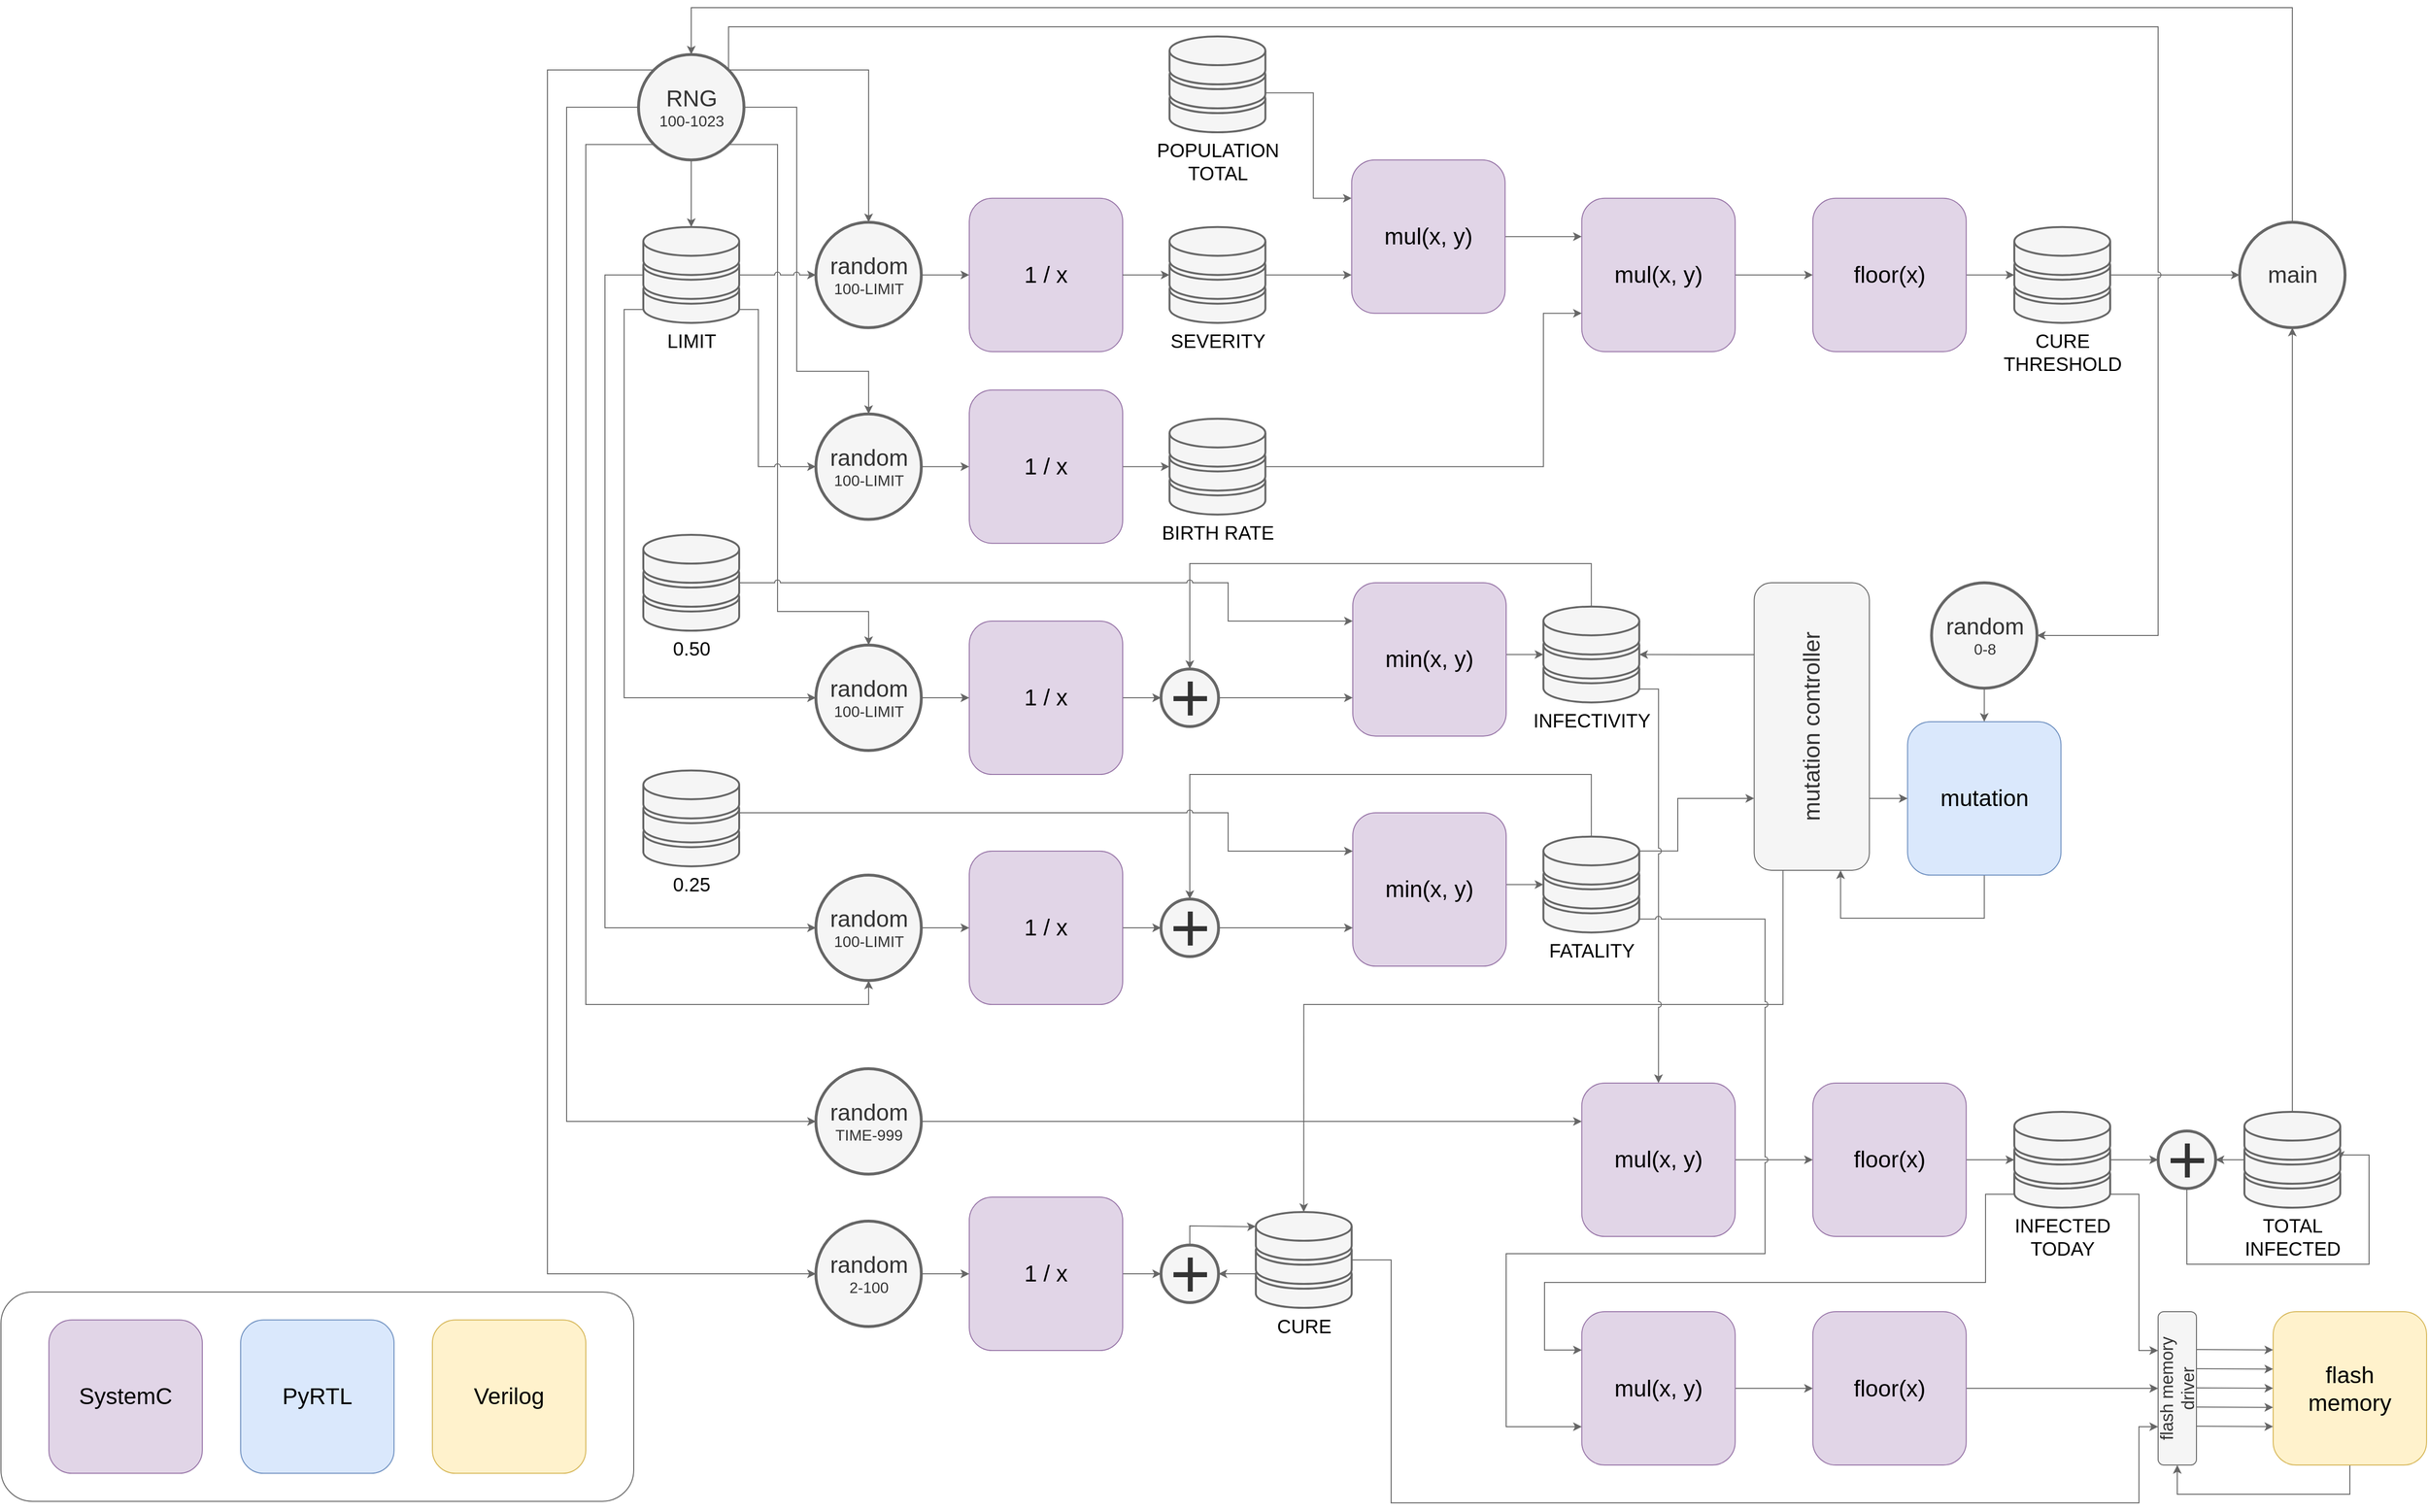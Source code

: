 <mxfile version="12.9.9" type="device"><diagram name="Page-1" id="e56a1550-8fbb-45ad-956c-1786394a9013"><mxGraphModel dx="4655" dy="2063" grid="1" gridSize="10" guides="1" tooltips="1" connect="1" arrows="1" fold="1" page="1" pageScale="1" pageWidth="1100" pageHeight="850" background="#ffffff" math="0" shadow="0"><root><mxCell id="0"/><mxCell id="1" parent="0"/><mxCell id="3B4osz8SdGGkY7nTmHvU-7" value="" style="rounded=1;whiteSpace=wrap;html=1;fillColor=none;strokeColor=#666666;fontColor=#333333;" parent="1" vertex="1"><mxGeometry x="-530" y="1380" width="660" height="218.36" as="geometry"/></mxCell><mxCell id="XnqQiqlEkoQonZ91fanc-149" style="edgeStyle=orthogonalEdgeStyle;rounded=0;jumpStyle=arc;orthogonalLoop=1;jettySize=auto;html=1;exitX=1;exitY=0.15;exitDx=0;exitDy=0;entryX=0;entryY=0.75;entryDx=0;entryDy=0;exitPerimeter=0;fillColor=#f5f5f5;strokeColor=#666666;" parent="1" source="Aix3yjKiYtMsXv9S9Mhn-30" target="XnqQiqlEkoQonZ91fanc-95" edge="1"><mxGeometry relative="1" as="geometry"><mxPoint x="1188.83" y="954.96" as="sourcePoint"/><Array as="points"><mxPoint x="1219" y="920"/><mxPoint x="1219" y="865"/></Array></mxGeometry></mxCell><mxCell id="XnqQiqlEkoQonZ91fanc-129" value="&lt;font style=&quot;font-size: 18px&quot;&gt;flash memory driver&lt;/font&gt;" style="rounded=1;whiteSpace=wrap;html=1;strokeColor=#666666;horizontal=0;fillColor=#f5f5f5;fontColor=#333333;" parent="1" vertex="1"><mxGeometry x="1720" y="1400.53" width="40" height="160" as="geometry"/></mxCell><mxCell id="XnqQiqlEkoQonZ91fanc-95" value="&lt;font style=&quot;font-size: 24px&quot;&gt;mutation controller&lt;/font&gt;" style="rounded=1;whiteSpace=wrap;html=1;strokeColor=#666666;horizontal=0;fillColor=#f5f5f5;fontColor=#333333;" parent="1" vertex="1"><mxGeometry x="1298.69" y="639.96" width="120.14" height="300" as="geometry"/></mxCell><mxCell id="Rb0bzob2_ngG_hteBXKm-30" style="edgeStyle=orthogonalEdgeStyle;rounded=0;orthogonalLoop=1;jettySize=auto;html=1;exitX=1;exitY=0.5;exitDx=0;exitDy=0;entryX=0;entryY=0.5;entryDx=0;entryDy=0;fillColor=#f5f5f5;strokeColor=#666666;" parent="1" source="N9gOWPG3bcZSmTcx3eN3-1" target="XnqQiqlEkoQonZ91fanc-129" edge="1"><mxGeometry relative="1" as="geometry"><mxPoint x="1995" y="1476.53" as="targetPoint"/></mxGeometry></mxCell><mxCell id="N9gOWPG3bcZSmTcx3eN3-1" value="&lt;font style=&quot;font-size: 24px&quot;&gt;floor(x)&lt;/font&gt;" style="rounded=1;whiteSpace=wrap;html=1;fillColor=#e1d5e7;strokeColor=#9673a6;" parent="1" vertex="1"><mxGeometry x="1359.86" y="1400.53" width="160" height="160" as="geometry"/></mxCell><mxCell id="N9gOWPG3bcZSmTcx3eN3-3" value="&lt;font style=&quot;font-size: 24px&quot;&gt;1 / x&lt;/font&gt;" style="rounded=1;whiteSpace=wrap;html=1;fillColor=#e1d5e7;strokeColor=#9673a6;" parent="1" vertex="1"><mxGeometry x="480" y="238.86" width="160" height="160" as="geometry"/></mxCell><mxCell id="XnqQiqlEkoQonZ91fanc-93" style="edgeStyle=orthogonalEdgeStyle;rounded=0;jumpStyle=none;orthogonalLoop=1;jettySize=auto;html=1;exitX=1;exitY=0.5;exitDx=0;exitDy=0;entryX=0;entryY=0.5;entryDx=0;entryDy=0;entryPerimeter=0;fillColor=#f5f5f5;strokeColor=#666666;" parent="1" source="N9gOWPG3bcZSmTcx3eN3-4" target="Aix3yjKiYtMsXv9S9Mhn-29" edge="1"><mxGeometry relative="1" as="geometry"><mxPoint x="1108.83" y="714.86" as="targetPoint"/><Array as="points"><mxPoint x="1039.83" y="715"/></Array></mxGeometry></mxCell><mxCell id="N9gOWPG3bcZSmTcx3eN3-4" value="&lt;font style=&quot;font-size: 24px&quot;&gt;min(x, y)&lt;/font&gt;" style="rounded=1;whiteSpace=wrap;html=1;fillColor=#e1d5e7;strokeColor=#9673a6;" parent="1" vertex="1"><mxGeometry x="880.0" y="639.96" width="160" height="160" as="geometry"/></mxCell><mxCell id="Rb0bzob2_ngG_hteBXKm-36" style="edgeStyle=orthogonalEdgeStyle;rounded=0;orthogonalLoop=1;jettySize=auto;html=1;exitX=1;exitY=0.5;exitDx=0;exitDy=0;entryX=0;entryY=0.5;entryDx=0;entryDy=0;fillColor=#f5f5f5;strokeColor=#666666;" parent="1" source="N9gOWPG3bcZSmTcx3eN3-5" target="XnqQiqlEkoQonZ91fanc-35" edge="1"><mxGeometry relative="1" as="geometry"><mxPoint x="1518.86" y="308.86" as="targetPoint"/></mxGeometry></mxCell><mxCell id="N9gOWPG3bcZSmTcx3eN3-5" value="&lt;font style=&quot;font-size: 24px&quot;&gt;mul(x, y)&lt;/font&gt;" style="rounded=1;whiteSpace=wrap;html=1;fillColor=#e1d5e7;strokeColor=#9673a6;" parent="1" vertex="1"><mxGeometry x="1118.86" y="238.86" width="160" height="160" as="geometry"/></mxCell><mxCell id="Rb0bzob2_ngG_hteBXKm-56" style="edgeStyle=orthogonalEdgeStyle;rounded=0;orthogonalLoop=1;jettySize=auto;html=1;exitX=0;exitY=0.25;exitDx=0;exitDy=0;entryX=1;entryY=0.5;entryDx=0;entryDy=0;entryPerimeter=0;fillColor=#f5f5f5;strokeColor=#666666;" parent="1" source="XnqQiqlEkoQonZ91fanc-95" target="Aix3yjKiYtMsXv9S9Mhn-29" edge="1"><mxGeometry relative="1" as="geometry"><mxPoint x="1188.83" y="690.86" as="targetPoint"/></mxGeometry></mxCell><mxCell id="XnqQiqlEkoQonZ91fanc-90" style="edgeStyle=orthogonalEdgeStyle;rounded=0;jumpStyle=none;orthogonalLoop=1;jettySize=auto;html=1;exitX=0.25;exitY=1;exitDx=0;exitDy=0;entryX=0.5;entryY=0;entryDx=0;entryDy=0;entryPerimeter=0;fillColor=#f5f5f5;strokeColor=#666666;" parent="1" source="XnqQiqlEkoQonZ91fanc-95" target="Aix3yjKiYtMsXv9S9Mhn-44" edge="1"><mxGeometry relative="1" as="geometry"><Array as="points"><mxPoint x="1329" y="1080"/><mxPoint x="829" y="1080"/></Array><mxPoint x="1773" y="1585.53" as="targetPoint"/></mxGeometry></mxCell><mxCell id="XnqQiqlEkoQonZ91fanc-148" style="edgeStyle=orthogonalEdgeStyle;rounded=0;jumpStyle=arc;orthogonalLoop=1;jettySize=auto;html=1;exitX=0.5;exitY=1;exitDx=0;exitDy=0;entryX=0.75;entryY=1;entryDx=0;entryDy=0;fillColor=#f5f5f5;strokeColor=#666666;" parent="1" source="N9gOWPG3bcZSmTcx3eN3-6" target="XnqQiqlEkoQonZ91fanc-95" edge="1"><mxGeometry relative="1" as="geometry"><Array as="points"><mxPoint x="1539" y="990"/><mxPoint x="1389" y="990"/></Array></mxGeometry></mxCell><mxCell id="N9gOWPG3bcZSmTcx3eN3-6" value="&lt;font style=&quot;font-size: 24px&quot;&gt;mutation&lt;/font&gt;" style="rounded=1;whiteSpace=wrap;html=1;fillColor=#dae8fc;strokeColor=#6c8ebf;" parent="1" vertex="1"><mxGeometry x="1458.69" y="785.0" width="160" height="160" as="geometry"/></mxCell><mxCell id="Rb0bzob2_ngG_hteBXKm-71" style="edgeStyle=orthogonalEdgeStyle;rounded=0;orthogonalLoop=1;jettySize=auto;html=1;exitX=0.5;exitY=1;exitDx=0;exitDy=0;entryX=0.5;entryY=1;entryDx=0;entryDy=0;fillColor=#f5f5f5;strokeColor=#666666;" parent="1" source="N9gOWPG3bcZSmTcx3eN3-7" target="XnqQiqlEkoQonZ91fanc-129" edge="1"><mxGeometry relative="1" as="geometry"><mxPoint x="2280" y="1476.53" as="targetPoint"/><Array as="points"><mxPoint x="1920" y="1591"/><mxPoint x="1740" y="1591"/></Array></mxGeometry></mxCell><mxCell id="N9gOWPG3bcZSmTcx3eN3-7" value="&lt;font&gt;&lt;font style=&quot;font-size: 24px&quot;&gt;flash&lt;br&gt;memory&lt;/font&gt;&lt;br&gt;&lt;/font&gt;" style="rounded=1;whiteSpace=wrap;html=1;fillColor=#fff2cc;strokeColor=#d6b656;" parent="1" vertex="1"><mxGeometry x="1840" y="1400.53" width="160" height="160" as="geometry"/></mxCell><mxCell id="Rb0bzob2_ngG_hteBXKm-58" value="" style="endArrow=classic;html=1;fillColor=#f5f5f5;strokeColor=#666666;" parent="1" edge="1"><mxGeometry width="50" height="50" relative="1" as="geometry"><mxPoint x="1760" y="1440.03" as="sourcePoint"/><mxPoint x="1840" y="1440.36" as="targetPoint"/></mxGeometry></mxCell><mxCell id="Rb0bzob2_ngG_hteBXKm-60" value="" style="endArrow=classic;html=1;fillColor=#f5f5f5;strokeColor=#666666;" parent="1" edge="1"><mxGeometry width="50" height="50" relative="1" as="geometry"><mxPoint x="1760" y="1460.03" as="sourcePoint"/><mxPoint x="1840" y="1460.36" as="targetPoint"/></mxGeometry></mxCell><mxCell id="Rb0bzob2_ngG_hteBXKm-62" value="" style="endArrow=classic;html=1;fillColor=#f5f5f5;strokeColor=#666666;" parent="1" edge="1"><mxGeometry width="50" height="50" relative="1" as="geometry"><mxPoint x="1760" y="1480.03" as="sourcePoint"/><mxPoint x="1840" y="1480.36" as="targetPoint"/></mxGeometry></mxCell><mxCell id="Rb0bzob2_ngG_hteBXKm-64" value="" style="endArrow=classic;html=1;fillColor=#f5f5f5;strokeColor=#666666;" parent="1" edge="1"><mxGeometry width="50" height="50" relative="1" as="geometry"><mxPoint x="1760" y="1500.03" as="sourcePoint"/><mxPoint x="1840" y="1500.36" as="targetPoint"/></mxGeometry></mxCell><mxCell id="Rb0bzob2_ngG_hteBXKm-66" value="" style="endArrow=classic;html=1;fillColor=#f5f5f5;strokeColor=#666666;" parent="1" edge="1"><mxGeometry width="50" height="50" relative="1" as="geometry"><mxPoint x="1760" y="1520.03" as="sourcePoint"/><mxPoint x="1840" y="1520.36" as="targetPoint"/></mxGeometry></mxCell><mxCell id="VFfc0bLq0n9c3t2Q1W8Z-209" style="edgeStyle=orthogonalEdgeStyle;rounded=0;orthogonalLoop=1;jettySize=auto;html=1;exitX=1;exitY=0.5;exitDx=0;exitDy=0;entryX=0;entryY=0.5;entryDx=0;entryDy=0;entryPerimeter=0;fillColor=#f5f5f5;strokeColor=#666666;" parent="1" source="VFfc0bLq0n9c3t2Q1W8Z-210" target="Aix3yjKiYtMsXv9S9Mhn-38" edge="1"><mxGeometry relative="1" as="geometry"><mxPoint x="753.86" y="508.86" as="targetPoint"/></mxGeometry></mxCell><mxCell id="VFfc0bLq0n9c3t2Q1W8Z-210" value="&lt;font style=&quot;font-size: 24px&quot;&gt;1 / x&lt;/font&gt;" style="rounded=1;whiteSpace=wrap;html=1;fillColor=#e1d5e7;strokeColor=#9673a6;" parent="1" vertex="1"><mxGeometry x="480" y="438.86" width="160" height="160" as="geometry"/></mxCell><mxCell id="XnqQiqlEkoQonZ91fanc-61" style="edgeStyle=orthogonalEdgeStyle;rounded=0;jumpStyle=arc;orthogonalLoop=1;jettySize=auto;html=1;exitX=1;exitY=0.5;exitDx=0;exitDy=0;entryX=0;entryY=0.5;entryDx=0;entryDy=0;fillColor=#f5f5f5;strokeColor=#666666;" parent="1" source="VFfc0bLq0n9c3t2Q1W8Z-215" target="7U4v6PDNknEUs69sQiAt-11" edge="1"><mxGeometry relative="1" as="geometry"/></mxCell><mxCell id="VFfc0bLq0n9c3t2Q1W8Z-215" value="&lt;font style=&quot;font-size: 24px&quot;&gt;1 / x&lt;/font&gt;" style="rounded=1;whiteSpace=wrap;html=1;fillColor=#e1d5e7;strokeColor=#9673a6;" parent="1" vertex="1"><mxGeometry x="480" y="680.0" width="160" height="160" as="geometry"/></mxCell><mxCell id="VFfc0bLq0n9c3t2Q1W8Z-224" style="edgeStyle=orthogonalEdgeStyle;rounded=0;orthogonalLoop=1;jettySize=auto;html=1;exitX=1;exitY=0.5;exitDx=0;exitDy=0;entryX=0;entryY=0.5;entryDx=0;entryDy=0;fillColor=#f5f5f5;strokeColor=#666666;" parent="1" source="VFfc0bLq0n9c3t2Q1W8Z-225" target="7U4v6PDNknEUs69sQiAt-15" edge="1"><mxGeometry relative="1" as="geometry"><mxPoint x="670.0" y="1387.53" as="targetPoint"/></mxGeometry></mxCell><mxCell id="VFfc0bLq0n9c3t2Q1W8Z-225" value="&lt;font style=&quot;font-size: 24px&quot;&gt;1 / x&lt;/font&gt;" style="rounded=1;whiteSpace=wrap;html=1;fillColor=#e1d5e7;strokeColor=#9673a6;" parent="1" vertex="1"><mxGeometry x="480" y="1281" width="160" height="160" as="geometry"/></mxCell><mxCell id="XnqQiqlEkoQonZ91fanc-12" style="edgeStyle=orthogonalEdgeStyle;rounded=0;orthogonalLoop=1;jettySize=auto;html=1;entryX=0;entryY=0.5;entryDx=0;entryDy=0;exitX=1;exitY=0.5;exitDx=0;exitDy=0;fillColor=#f5f5f5;strokeColor=#666666;" parent="1" source="Aix3yjKiYtMsXv9S9Mhn-25" target="VFfc0bLq0n9c3t2Q1W8Z-210" edge="1"><mxGeometry relative="1" as="geometry"><mxPoint x="408.86" y="508.86" as="targetPoint"/><mxPoint x="333.86" y="508.86" as="sourcePoint"/><Array as="points"/></mxGeometry></mxCell><mxCell id="XnqQiqlEkoQonZ91fanc-32" style="edgeStyle=orthogonalEdgeStyle;rounded=0;orthogonalLoop=1;jettySize=auto;html=1;exitX=1;exitY=0.5;exitDx=0;exitDy=0;entryX=0;entryY=0.25;entryDx=0;entryDy=0;exitPerimeter=0;fillColor=#f5f5f5;strokeColor=#666666;" parent="1" source="Aix3yjKiYtMsXv9S9Mhn-40" target="XnqQiqlEkoQonZ91fanc-26" edge="1"><mxGeometry relative="1" as="geometry"><Array as="points"><mxPoint x="838.86" y="128.86"/><mxPoint x="838.86" y="238.86"/></Array><mxPoint x="778.86" y="128.86" as="sourcePoint"/></mxGeometry></mxCell><mxCell id="XnqQiqlEkoQonZ91fanc-33" style="edgeStyle=orthogonalEdgeStyle;rounded=0;orthogonalLoop=1;jettySize=auto;html=1;exitX=1;exitY=0.5;exitDx=0;exitDy=0;entryX=0;entryY=0.25;entryDx=0;entryDy=0;fillColor=#f5f5f5;strokeColor=#666666;" parent="1" source="XnqQiqlEkoQonZ91fanc-26" target="N9gOWPG3bcZSmTcx3eN3-5" edge="1"><mxGeometry relative="1" as="geometry"/></mxCell><mxCell id="XnqQiqlEkoQonZ91fanc-26" value="&lt;font style=&quot;font-size: 24px&quot;&gt;mul(x, y)&lt;/font&gt;" style="rounded=1;whiteSpace=wrap;html=1;fillColor=#e1d5e7;strokeColor=#9673a6;" parent="1" vertex="1"><mxGeometry x="878.86" y="198.86" width="160" height="160" as="geometry"/></mxCell><mxCell id="XnqQiqlEkoQonZ91fanc-29" value="" style="endArrow=classic;html=1;entryX=0;entryY=0.5;entryDx=0;entryDy=0;exitX=1;exitY=0.5;exitDx=0;exitDy=0;entryPerimeter=0;fillColor=#f5f5f5;strokeColor=#666666;" parent="1" source="N9gOWPG3bcZSmTcx3eN3-3" target="Aix3yjKiYtMsXv9S9Mhn-36" edge="1"><mxGeometry width="50" height="50" relative="1" as="geometry"><mxPoint x="883.86" y="308.86" as="sourcePoint"/><mxPoint x="1003.86" y="308.86" as="targetPoint"/></mxGeometry></mxCell><mxCell id="XnqQiqlEkoQonZ91fanc-34" style="edgeStyle=orthogonalEdgeStyle;rounded=0;orthogonalLoop=1;jettySize=auto;html=1;exitX=1;exitY=0.5;exitDx=0;exitDy=0;entryX=0;entryY=0.5;entryDx=0;entryDy=0;entryPerimeter=0;fillColor=#f5f5f5;strokeColor=#666666;" parent="1" source="XnqQiqlEkoQonZ91fanc-35" target="Aix3yjKiYtMsXv9S9Mhn-41" edge="1"><mxGeometry relative="1" as="geometry"><mxPoint x="1618.86" y="308.86" as="targetPoint"/></mxGeometry></mxCell><mxCell id="XnqQiqlEkoQonZ91fanc-35" value="&lt;font style=&quot;font-size: 24px&quot;&gt;floor(x)&lt;/font&gt;" style="rounded=1;whiteSpace=wrap;html=1;fillColor=#e1d5e7;strokeColor=#9673a6;" parent="1" vertex="1"><mxGeometry x="1359.86" y="238.86" width="160" height="160" as="geometry"/></mxCell><mxCell id="XnqQiqlEkoQonZ91fanc-63" style="edgeStyle=orthogonalEdgeStyle;rounded=0;jumpStyle=arc;orthogonalLoop=1;jettySize=auto;html=1;exitX=1;exitY=0.5;exitDx=0;exitDy=0;entryX=0;entryY=0.75;entryDx=0;entryDy=0;fillColor=#f5f5f5;strokeColor=#666666;" parent="1" source="7U4v6PDNknEUs69sQiAt-11" target="N9gOWPG3bcZSmTcx3eN3-4" edge="1"><mxGeometry relative="1" as="geometry"/></mxCell><mxCell id="XnqQiqlEkoQonZ91fanc-64" style="edgeStyle=orthogonalEdgeStyle;rounded=0;orthogonalLoop=1;jettySize=auto;html=1;exitX=0.5;exitY=0;exitDx=0;exitDy=0;entryX=0.5;entryY=0;entryDx=0;entryDy=0;exitPerimeter=0;fillColor=#f5f5f5;strokeColor=#666666;" parent="1" source="Aix3yjKiYtMsXv9S9Mhn-30" target="7U4v6PDNknEUs69sQiAt-14" edge="1"><mxGeometry relative="1" as="geometry"><mxPoint x="760.03" y="977.74" as="targetPoint"/><Array as="points"><mxPoint x="1129" y="840"/><mxPoint x="710" y="840"/></Array><mxPoint x="1090" y="894.96" as="sourcePoint"/></mxGeometry></mxCell><mxCell id="XnqQiqlEkoQonZ91fanc-89" style="edgeStyle=orthogonalEdgeStyle;rounded=0;jumpStyle=none;orthogonalLoop=1;jettySize=auto;html=1;exitX=1;exitY=0.5;exitDx=0;exitDy=0;entryX=0;entryY=0.5;entryDx=0;entryDy=0;entryPerimeter=0;fillColor=#f5f5f5;strokeColor=#666666;" parent="1" source="XnqQiqlEkoQonZ91fanc-65" target="Aix3yjKiYtMsXv9S9Mhn-30" edge="1"><mxGeometry relative="1" as="geometry"><mxPoint x="1108.83" y="954.96" as="targetPoint"/><Array as="points"><mxPoint x="1039.83" y="955"/></Array></mxGeometry></mxCell><mxCell id="XnqQiqlEkoQonZ91fanc-65" value="&lt;font style=&quot;font-size: 24px&quot;&gt;min(x, y)&lt;/font&gt;" style="rounded=1;whiteSpace=wrap;html=1;fillColor=#e1d5e7;strokeColor=#9673a6;" parent="1" vertex="1"><mxGeometry x="880.0" y="880" width="160" height="160" as="geometry"/></mxCell><mxCell id="XnqQiqlEkoQonZ91fanc-67" style="edgeStyle=orthogonalEdgeStyle;rounded=0;jumpStyle=arc;orthogonalLoop=1;jettySize=auto;html=1;exitX=1;exitY=0.5;exitDx=0;exitDy=0;entryX=0;entryY=0.5;entryDx=0;entryDy=0;fillColor=#f5f5f5;strokeColor=#666666;" parent="1" source="XnqQiqlEkoQonZ91fanc-68" target="7U4v6PDNknEUs69sQiAt-14" edge="1"><mxGeometry relative="1" as="geometry"/></mxCell><mxCell id="XnqQiqlEkoQonZ91fanc-68" value="&lt;font style=&quot;font-size: 24px&quot;&gt;1 / x&lt;/font&gt;" style="rounded=1;whiteSpace=wrap;html=1;fillColor=#e1d5e7;strokeColor=#9673a6;" parent="1" vertex="1"><mxGeometry x="480" y="920" width="160" height="160" as="geometry"/></mxCell><mxCell id="XnqQiqlEkoQonZ91fanc-75" style="edgeStyle=orthogonalEdgeStyle;rounded=0;jumpStyle=arc;orthogonalLoop=1;jettySize=auto;html=1;exitX=1;exitY=0.5;exitDx=0;exitDy=0;entryX=0;entryY=0.75;entryDx=0;entryDy=0;fillColor=#f5f5f5;strokeColor=#666666;" parent="1" source="7U4v6PDNknEUs69sQiAt-14" target="XnqQiqlEkoQonZ91fanc-65" edge="1"><mxGeometry relative="1" as="geometry"/></mxCell><mxCell id="XnqQiqlEkoQonZ91fanc-86" style="edgeStyle=orthogonalEdgeStyle;rounded=0;jumpStyle=arc;orthogonalLoop=1;jettySize=auto;html=1;entryX=1;entryY=0.5;entryDx=0;entryDy=0;fillColor=#f5f5f5;strokeColor=#666666;" parent="1" source="Aix3yjKiYtMsXv9S9Mhn-44" target="7U4v6PDNknEUs69sQiAt-15" edge="1"><mxGeometry relative="1" as="geometry"><mxPoint x="1013" y="1423.7" as="sourcePoint"/><Array as="points"><mxPoint x="770" y="1361"/><mxPoint x="770" y="1361"/></Array></mxGeometry></mxCell><mxCell id="XnqQiqlEkoQonZ91fanc-144" style="edgeStyle=orthogonalEdgeStyle;rounded=0;jumpStyle=arc;orthogonalLoop=1;jettySize=auto;html=1;exitX=1;exitY=0.5;exitDx=0;exitDy=0;entryX=0;entryY=0.75;entryDx=0;entryDy=0;exitPerimeter=0;fillColor=#f5f5f5;strokeColor=#666666;" parent="1" source="Aix3yjKiYtMsXv9S9Mhn-44" target="XnqQiqlEkoQonZ91fanc-129" edge="1"><mxGeometry relative="1" as="geometry"><Array as="points"><mxPoint x="920" y="1346"/><mxPoint x="920" y="1600"/><mxPoint x="1700" y="1600"/><mxPoint x="1700" y="1520"/></Array><mxPoint x="1813" y="1686.53" as="sourcePoint"/></mxGeometry></mxCell><mxCell id="XnqQiqlEkoQonZ91fanc-87" style="edgeStyle=orthogonalEdgeStyle;rounded=0;jumpStyle=arc;orthogonalLoop=1;jettySize=auto;html=1;exitX=0.5;exitY=0;exitDx=0;exitDy=0;entryX=0;entryY=0.15;entryDx=0;entryDy=0;entryPerimeter=0;fillColor=#f5f5f5;strokeColor=#666666;" parent="1" source="7U4v6PDNknEUs69sQiAt-15" target="Aix3yjKiYtMsXv9S9Mhn-44" edge="1"><mxGeometry relative="1" as="geometry"><mxPoint x="1053" y="1387.7" as="targetPoint"/><Array as="points"><mxPoint x="710" y="1311"/><mxPoint x="750" y="1311"/><mxPoint x="750" y="1312"/><mxPoint x="770" y="1312"/></Array></mxGeometry></mxCell><mxCell id="XnqQiqlEkoQonZ91fanc-94" style="edgeStyle=orthogonalEdgeStyle;rounded=0;jumpStyle=none;orthogonalLoop=1;jettySize=auto;html=1;exitX=0.5;exitY=0;exitDx=0;exitDy=0;entryX=0.5;entryY=0;entryDx=0;entryDy=0;exitPerimeter=0;fillColor=#f5f5f5;strokeColor=#666666;" parent="1" source="Aix3yjKiYtMsXv9S9Mhn-29" target="7U4v6PDNknEUs69sQiAt-11" edge="1"><mxGeometry relative="1" as="geometry"><Array as="points"><mxPoint x="1129" y="620"/><mxPoint x="710" y="620"/></Array><mxPoint x="1090" y="654.86" as="sourcePoint"/></mxGeometry></mxCell><mxCell id="XnqQiqlEkoQonZ91fanc-119" style="edgeStyle=orthogonalEdgeStyle;rounded=0;jumpStyle=arc;orthogonalLoop=1;jettySize=auto;html=1;exitX=1;exitY=0.86;exitDx=0;exitDy=0;entryX=0.5;entryY=0;entryDx=0;entryDy=0;exitPerimeter=0;fillColor=#f5f5f5;strokeColor=#666666;" parent="1" source="Aix3yjKiYtMsXv9S9Mhn-29" target="XnqQiqlEkoQonZ91fanc-124" edge="1"><mxGeometry relative="1" as="geometry"><mxPoint x="1130" y="738.86" as="sourcePoint"/><Array as="points"><mxPoint x="1199" y="751"/></Array></mxGeometry></mxCell><mxCell id="XnqQiqlEkoQonZ91fanc-96" style="edgeStyle=orthogonalEdgeStyle;rounded=0;jumpStyle=none;orthogonalLoop=1;jettySize=auto;html=1;exitX=1;exitY=0.75;exitDx=0;exitDy=0;entryX=0;entryY=0.5;entryDx=0;entryDy=0;fillColor=#f5f5f5;strokeColor=#666666;" parent="1" source="XnqQiqlEkoQonZ91fanc-95" target="N9gOWPG3bcZSmTcx3eN3-6" edge="1"><mxGeometry relative="1" as="geometry"/></mxCell><mxCell id="XnqQiqlEkoQonZ91fanc-118" style="edgeStyle=orthogonalEdgeStyle;rounded=0;jumpStyle=none;orthogonalLoop=1;jettySize=auto;html=1;exitX=1;exitY=0.5;exitDx=0;exitDy=0;entryX=0;entryY=0.5;entryDx=0;entryDy=0;fillColor=#f5f5f5;strokeColor=#666666;" parent="1" source="XnqQiqlEkoQonZ91fanc-99" target="N9gOWPG3bcZSmTcx3eN3-1" edge="1"><mxGeometry relative="1" as="geometry"/></mxCell><mxCell id="XnqQiqlEkoQonZ91fanc-99" value="&lt;font style=&quot;font-size: 24px&quot;&gt;mul(x, y)&lt;/font&gt;" style="rounded=1;whiteSpace=wrap;html=1;fillColor=#e1d5e7;strokeColor=#9673a6;" parent="1" vertex="1"><mxGeometry x="1118.86" y="1400.53" width="160" height="160" as="geometry"/></mxCell><mxCell id="XnqQiqlEkoQonZ91fanc-130" style="edgeStyle=orthogonalEdgeStyle;rounded=0;jumpStyle=arc;orthogonalLoop=1;jettySize=auto;html=1;exitX=1;exitY=0.5;exitDx=0;exitDy=0;entryX=0;entryY=0.5;entryDx=0;entryDy=0;entryPerimeter=0;fillColor=#f5f5f5;strokeColor=#666666;" parent="1" source="XnqQiqlEkoQonZ91fanc-121" target="Aix3yjKiYtMsXv9S9Mhn-42" edge="1"><mxGeometry relative="1" as="geometry"/></mxCell><mxCell id="XnqQiqlEkoQonZ91fanc-121" value="&lt;font style=&quot;font-size: 24px&quot;&gt;floor(x)&lt;/font&gt;" style="rounded=1;whiteSpace=wrap;html=1;fillColor=#e1d5e7;strokeColor=#9673a6;" parent="1" vertex="1"><mxGeometry x="1359.86" y="1162" width="160" height="160" as="geometry"/></mxCell><mxCell id="XnqQiqlEkoQonZ91fanc-123" style="edgeStyle=orthogonalEdgeStyle;rounded=0;jumpStyle=none;orthogonalLoop=1;jettySize=auto;html=1;exitX=1;exitY=0.5;exitDx=0;exitDy=0;entryX=0;entryY=0.5;entryDx=0;entryDy=0;fillColor=#f5f5f5;strokeColor=#666666;" parent="1" source="XnqQiqlEkoQonZ91fanc-124" target="XnqQiqlEkoQonZ91fanc-121" edge="1"><mxGeometry relative="1" as="geometry"/></mxCell><mxCell id="XnqQiqlEkoQonZ91fanc-124" value="&lt;font style=&quot;font-size: 24px&quot;&gt;mul(x, y)&lt;/font&gt;" style="rounded=1;whiteSpace=wrap;html=1;fillColor=#e1d5e7;strokeColor=#9673a6;" parent="1" vertex="1"><mxGeometry x="1118.86" y="1162.0" width="160" height="160" as="geometry"/></mxCell><mxCell id="XnqQiqlEkoQonZ91fanc-125" value="" style="endArrow=classic;html=1;entryX=0;entryY=0.25;entryDx=0;entryDy=0;exitX=1;exitY=0.5;exitDx=0;exitDy=0;fillColor=#f5f5f5;strokeColor=#666666;" parent="1" source="Aix3yjKiYtMsXv9S9Mhn-45" target="XnqQiqlEkoQonZ91fanc-124" edge="1"><mxGeometry width="50" height="50" relative="1" as="geometry"><mxPoint x="1250" y="1196.53" as="sourcePoint"/><mxPoint x="1460" y="1195.35" as="targetPoint"/></mxGeometry></mxCell><mxCell id="XnqQiqlEkoQonZ91fanc-132" style="edgeStyle=orthogonalEdgeStyle;rounded=0;jumpStyle=arc;orthogonalLoop=1;jettySize=auto;html=1;exitX=0;exitY=0.86;exitDx=0;exitDy=0;entryX=0;entryY=0.25;entryDx=0;entryDy=0;exitPerimeter=0;fillColor=#f5f5f5;strokeColor=#666666;" parent="1" source="Aix3yjKiYtMsXv9S9Mhn-42" target="XnqQiqlEkoQonZ91fanc-99" edge="1"><mxGeometry relative="1" as="geometry"><Array as="points"><mxPoint x="1540" y="1278"/><mxPoint x="1540" y="1370"/><mxPoint x="1080" y="1370"/><mxPoint x="1080" y="1441"/></Array></mxGeometry></mxCell><mxCell id="XnqQiqlEkoQonZ91fanc-133" style="edgeStyle=orthogonalEdgeStyle;rounded=0;jumpStyle=arc;orthogonalLoop=1;jettySize=auto;html=1;exitX=1;exitY=0.86;exitDx=0;exitDy=0;entryX=0;entryY=0.25;entryDx=0;entryDy=0;exitPerimeter=0;fillColor=#f5f5f5;strokeColor=#666666;" parent="1" source="Aix3yjKiYtMsXv9S9Mhn-42" target="XnqQiqlEkoQonZ91fanc-129" edge="1"><mxGeometry relative="1" as="geometry"><Array as="points"><mxPoint x="1700" y="1278"/><mxPoint x="1700" y="1441"/><mxPoint x="1720" y="1441"/></Array></mxGeometry></mxCell><mxCell id="XnqQiqlEkoQonZ91fanc-139" style="edgeStyle=orthogonalEdgeStyle;rounded=0;jumpStyle=arc;orthogonalLoop=1;jettySize=auto;html=1;exitX=1;exitY=0.5;exitDx=0;exitDy=0;entryX=0;entryY=0.5;entryDx=0;entryDy=0;exitPerimeter=0;fillColor=#f5f5f5;strokeColor=#666666;" parent="1" source="Aix3yjKiYtMsXv9S9Mhn-42" target="7U4v6PDNknEUs69sQiAt-17" edge="1"><mxGeometry relative="1" as="geometry"/></mxCell><mxCell id="XnqQiqlEkoQonZ91fanc-142" style="edgeStyle=orthogonalEdgeStyle;rounded=0;jumpStyle=arc;orthogonalLoop=1;jettySize=auto;html=1;exitX=0;exitY=0.5;exitDx=0;exitDy=0;entryX=1;entryY=0.5;entryDx=0;entryDy=0;exitPerimeter=0;fillColor=#f5f5f5;strokeColor=#666666;" parent="1" source="Aix3yjKiYtMsXv9S9Mhn-43" target="7U4v6PDNknEUs69sQiAt-17" edge="1"><mxGeometry relative="1" as="geometry"><mxPoint x="1970" y="1237.03" as="sourcePoint"/></mxGeometry></mxCell><mxCell id="XnqQiqlEkoQonZ91fanc-147" style="edgeStyle=orthogonalEdgeStyle;rounded=0;jumpStyle=arc;orthogonalLoop=1;jettySize=auto;html=1;exitX=0.5;exitY=0;exitDx=0;exitDy=0;entryX=0.5;entryY=1;entryDx=0;entryDy=0;exitPerimeter=0;fillColor=#f5f5f5;strokeColor=#666666;" parent="1" source="Aix3yjKiYtMsXv9S9Mhn-43" target="7U4v6PDNknEUs69sQiAt-10" edge="1"><mxGeometry relative="1" as="geometry"><mxPoint x="2260" y="1136.03" as="sourcePoint"/></mxGeometry></mxCell><mxCell id="XnqQiqlEkoQonZ91fanc-151" value="" style="edgeStyle=orthogonalEdgeStyle;rounded=0;jumpStyle=arc;orthogonalLoop=1;jettySize=auto;html=1;entryX=0.5;entryY=0;entryDx=0;entryDy=0;exitX=0.5;exitY=1;exitDx=0;exitDy=0;fillColor=#f5f5f5;strokeColor=#666666;" parent="1" source="Aix3yjKiYtMsXv9S9Mhn-46" target="N9gOWPG3bcZSmTcx3eN3-6" edge="1"><mxGeometry relative="1" as="geometry"><mxPoint x="1349.33" y="861.63" as="targetPoint"/><mxPoint x="1438.83" y="843.666" as="sourcePoint"/></mxGeometry></mxCell><mxCell id="XnqQiqlEkoQonZ91fanc-146" style="edgeStyle=orthogonalEdgeStyle;rounded=0;jumpStyle=arc;orthogonalLoop=1;jettySize=auto;html=1;exitX=0.5;exitY=1;exitDx=0;exitDy=0;entryX=1;entryY=0.5;entryDx=0;entryDy=0;entryPerimeter=0;fillColor=#f5f5f5;strokeColor=#666666;" parent="1" source="7U4v6PDNknEUs69sQiAt-17" target="Aix3yjKiYtMsXv9S9Mhn-43" edge="1"><mxGeometry relative="1" as="geometry"><Array as="points"><mxPoint x="1750" y="1351"/><mxPoint x="1940" y="1351"/><mxPoint x="1940" y="1237"/><mxPoint x="1910" y="1237"/></Array><mxPoint x="2010" y="1297.03" as="targetPoint"/></mxGeometry></mxCell><mxCell id="7U4v6PDNknEUs69sQiAt-9" style="edgeStyle=orthogonalEdgeStyle;rounded=0;jumpStyle=arc;orthogonalLoop=1;jettySize=auto;html=1;exitX=0.5;exitY=0;exitDx=0;exitDy=0;entryX=0.5;entryY=0;entryDx=0;entryDy=0;fillColor=#f5f5f5;strokeColor=#666666;" parent="1" source="7U4v6PDNknEUs69sQiAt-10" target="Aix3yjKiYtMsXv9S9Mhn-13" edge="1"><mxGeometry relative="1" as="geometry"><Array as="points"><mxPoint x="1860" y="40"/><mxPoint x="190" y="40"/></Array></mxGeometry></mxCell><mxCell id="XnqQiqlEkoQonZ91fanc-159" style="edgeStyle=orthogonalEdgeStyle;rounded=0;jumpStyle=arc;orthogonalLoop=1;jettySize=auto;html=1;exitX=1;exitY=0.5;exitDx=0;exitDy=0;entryX=0;entryY=0.5;entryDx=0;entryDy=0;exitPerimeter=0;fillColor=#f5f5f5;strokeColor=#666666;" parent="1" source="Aix3yjKiYtMsXv9S9Mhn-41" target="7U4v6PDNknEUs69sQiAt-10" edge="1"><mxGeometry relative="1" as="geometry"><mxPoint x="2090" y="308.86" as="sourcePoint"/></mxGeometry></mxCell><mxCell id="Aix3yjKiYtMsXv9S9Mhn-53" style="edgeStyle=orthogonalEdgeStyle;rounded=0;jumpStyle=arc;orthogonalLoop=1;jettySize=auto;html=1;exitX=0;exitY=0.86;exitDx=0;exitDy=0;exitPerimeter=0;entryX=0;entryY=0.5;entryDx=0;entryDy=0;fillColor=#f5f5f5;strokeColor=#666666;" parent="1" source="Aix3yjKiYtMsXv9S9Mhn-8" target="Aix3yjKiYtMsXv9S9Mhn-32" edge="1"><mxGeometry relative="1" as="geometry"><Array as="points"><mxPoint x="120" y="355"/><mxPoint x="120" y="760"/></Array></mxGeometry></mxCell><mxCell id="Aix3yjKiYtMsXv9S9Mhn-54" style="edgeStyle=orthogonalEdgeStyle;rounded=0;jumpStyle=arc;orthogonalLoop=1;jettySize=auto;html=1;exitX=0;exitY=0.5;exitDx=0;exitDy=0;exitPerimeter=0;entryX=0;entryY=0.5;entryDx=0;entryDy=0;fillColor=#f5f5f5;strokeColor=#666666;" parent="1" source="Aix3yjKiYtMsXv9S9Mhn-8" target="Aix3yjKiYtMsXv9S9Mhn-33" edge="1"><mxGeometry relative="1" as="geometry"><Array as="points"><mxPoint x="100" y="319"/><mxPoint x="100" y="1000"/></Array></mxGeometry></mxCell><mxCell id="Aix3yjKiYtMsXv9S9Mhn-8" value="&lt;font color=&quot;#000000&quot; style=&quot;font-size: 20px&quot;&gt;LIMIT&lt;/font&gt;" style="verticalAlign=top;verticalLabelPosition=bottom;labelPosition=center;align=center;html=1;outlineConnect=0;fillColor=#f5f5f5;strokeColor=#666666;gradientDirection=north;strokeWidth=2;shape=mxgraph.networks.storage;shadow=0;fontColor=#333333;" parent="1" vertex="1"><mxGeometry x="140" y="268.86" width="100" height="100" as="geometry"/></mxCell><mxCell id="Aix3yjKiYtMsXv9S9Mhn-19" style="edgeStyle=orthogonalEdgeStyle;rounded=0;jumpStyle=arc;orthogonalLoop=1;jettySize=auto;html=1;exitX=0.5;exitY=1;exitDx=0;exitDy=0;entryX=0.5;entryY=0;entryDx=0;entryDy=0;entryPerimeter=0;fillColor=#f5f5f5;strokeColor=#666666;" parent="1" source="Aix3yjKiYtMsXv9S9Mhn-13" target="Aix3yjKiYtMsXv9S9Mhn-8" edge="1"><mxGeometry relative="1" as="geometry"><mxPoint x="110" y="413.86" as="targetPoint"/></mxGeometry></mxCell><mxCell id="7U4v6PDNknEUs69sQiAt-1" style="edgeStyle=orthogonalEdgeStyle;rounded=0;orthogonalLoop=1;jettySize=auto;html=1;exitX=1;exitY=0;exitDx=0;exitDy=0;entryX=0.5;entryY=0;entryDx=0;entryDy=0;fillColor=#f5f5f5;strokeColor=#666666;" parent="1" source="Aix3yjKiYtMsXv9S9Mhn-13" target="Aix3yjKiYtMsXv9S9Mhn-23" edge="1"><mxGeometry relative="1" as="geometry"/></mxCell><mxCell id="7U4v6PDNknEUs69sQiAt-2" style="edgeStyle=orthogonalEdgeStyle;rounded=0;orthogonalLoop=1;jettySize=auto;html=1;exitX=1;exitY=0.5;exitDx=0;exitDy=0;entryX=0.5;entryY=0;entryDx=0;entryDy=0;fillColor=#f5f5f5;strokeColor=#666666;" parent="1" source="Aix3yjKiYtMsXv9S9Mhn-13" target="Aix3yjKiYtMsXv9S9Mhn-25" edge="1"><mxGeometry relative="1" as="geometry"><Array as="points"><mxPoint x="300" y="144.36"/><mxPoint x="300" y="419.36"/><mxPoint x="375" y="419.36"/></Array></mxGeometry></mxCell><mxCell id="7U4v6PDNknEUs69sQiAt-3" style="edgeStyle=orthogonalEdgeStyle;rounded=0;orthogonalLoop=1;jettySize=auto;html=1;exitX=1;exitY=1;exitDx=0;exitDy=0;entryX=0.5;entryY=0;entryDx=0;entryDy=0;fillColor=#f5f5f5;strokeColor=#666666;" parent="1" source="Aix3yjKiYtMsXv9S9Mhn-13" target="Aix3yjKiYtMsXv9S9Mhn-32" edge="1"><mxGeometry relative="1" as="geometry"><Array as="points"><mxPoint x="280" y="183"/><mxPoint x="280" y="670"/><mxPoint x="375" y="670"/></Array></mxGeometry></mxCell><mxCell id="7U4v6PDNknEUs69sQiAt-5" style="edgeStyle=orthogonalEdgeStyle;rounded=0;orthogonalLoop=1;jettySize=auto;html=1;exitX=0;exitY=1;exitDx=0;exitDy=0;entryX=0.5;entryY=1;entryDx=0;entryDy=0;fillColor=#f5f5f5;strokeColor=#666666;" parent="1" source="Aix3yjKiYtMsXv9S9Mhn-13" target="Aix3yjKiYtMsXv9S9Mhn-33" edge="1"><mxGeometry relative="1" as="geometry"><Array as="points"><mxPoint x="80" y="183"/><mxPoint x="80" y="1080"/><mxPoint x="375" y="1080"/></Array></mxGeometry></mxCell><mxCell id="7U4v6PDNknEUs69sQiAt-6" style="edgeStyle=orthogonalEdgeStyle;rounded=0;orthogonalLoop=1;jettySize=auto;html=1;exitX=1;exitY=0;exitDx=0;exitDy=0;entryX=1;entryY=0.5;entryDx=0;entryDy=0;jumpStyle=arc;fillColor=#f5f5f5;strokeColor=#666666;" parent="1" source="Aix3yjKiYtMsXv9S9Mhn-13" target="Aix3yjKiYtMsXv9S9Mhn-46" edge="1"><mxGeometry relative="1" as="geometry"><Array as="points"><mxPoint x="229" y="60"/><mxPoint x="1720" y="60"/><mxPoint x="1720" y="695"/></Array></mxGeometry></mxCell><mxCell id="7U4v6PDNknEUs69sQiAt-7" style="edgeStyle=orthogonalEdgeStyle;rounded=0;jumpStyle=arc;orthogonalLoop=1;jettySize=auto;html=1;exitX=0;exitY=0.5;exitDx=0;exitDy=0;entryX=0;entryY=0.5;entryDx=0;entryDy=0;fillColor=#f5f5f5;strokeColor=#666666;" parent="1" source="Aix3yjKiYtMsXv9S9Mhn-13" target="Aix3yjKiYtMsXv9S9Mhn-45" edge="1"><mxGeometry relative="1" as="geometry"><Array as="points"><mxPoint x="60" y="144"/><mxPoint x="60" y="1202"/></Array></mxGeometry></mxCell><mxCell id="7U4v6PDNknEUs69sQiAt-8" style="edgeStyle=orthogonalEdgeStyle;rounded=0;jumpStyle=arc;orthogonalLoop=1;jettySize=auto;html=1;exitX=0;exitY=0;exitDx=0;exitDy=0;entryX=0;entryY=0.5;entryDx=0;entryDy=0;fillColor=#f5f5f5;strokeColor=#666666;" parent="1" source="Aix3yjKiYtMsXv9S9Mhn-13" target="Aix3yjKiYtMsXv9S9Mhn-49" edge="1"><mxGeometry relative="1" as="geometry"><Array as="points"><mxPoint x="40" y="105"/><mxPoint x="40" y="1361"/></Array></mxGeometry></mxCell><mxCell id="Aix3yjKiYtMsXv9S9Mhn-13" value="&lt;font&gt;&lt;span style=&quot;font-size: 24px&quot;&gt;RNG&lt;/span&gt;&lt;br&gt;&lt;font size=&quot;3&quot;&gt;100-1023&lt;/font&gt;&lt;br&gt;&lt;/font&gt;" style="shape=ellipse;html=1;dashed=0;whitespace=wrap;perimeter=ellipsePerimeter;shadow=0;strokeColor=#666666;strokeWidth=3;fillColor=#f5f5f5;fontColor=#333333;" parent="1" vertex="1"><mxGeometry x="135" y="88.86" width="110" height="110" as="geometry"/></mxCell><mxCell id="Aix3yjKiYtMsXv9S9Mhn-24" style="edgeStyle=orthogonalEdgeStyle;rounded=0;jumpStyle=arc;orthogonalLoop=1;jettySize=auto;html=1;exitX=1;exitY=0.5;exitDx=0;exitDy=0;entryX=0;entryY=0.5;entryDx=0;entryDy=0;fillColor=#f5f5f5;strokeColor=#666666;" parent="1" source="Aix3yjKiYtMsXv9S9Mhn-23" target="N9gOWPG3bcZSmTcx3eN3-3" edge="1"><mxGeometry relative="1" as="geometry"/></mxCell><mxCell id="Aix3yjKiYtMsXv9S9Mhn-23" value="&lt;font&gt;&lt;span style=&quot;font-size: 24px&quot;&gt;random&lt;/span&gt;&lt;br&gt;&lt;font size=&quot;3&quot;&gt;100-LIMIT&lt;/font&gt;&lt;br&gt;&lt;/font&gt;" style="shape=ellipse;html=1;dashed=0;whitespace=wrap;perimeter=ellipsePerimeter;shadow=0;strokeColor=#666666;strokeWidth=3;fillColor=#f5f5f5;fontColor=#333333;" parent="1" vertex="1"><mxGeometry x="320.0" y="263.86" width="110" height="110" as="geometry"/></mxCell><mxCell id="Aix3yjKiYtMsXv9S9Mhn-25" value="&lt;font&gt;&lt;span style=&quot;font-size: 24px&quot;&gt;random&lt;/span&gt;&lt;br&gt;&lt;font size=&quot;3&quot;&gt;100-LIMIT&lt;/font&gt;&lt;br&gt;&lt;/font&gt;" style="shape=ellipse;html=1;dashed=0;whitespace=wrap;perimeter=ellipsePerimeter;shadow=0;strokeColor=#666666;strokeWidth=3;fillColor=#f5f5f5;fontColor=#333333;" parent="1" vertex="1"><mxGeometry x="320.0" y="463.86" width="110" height="110" as="geometry"/></mxCell><mxCell id="Aix3yjKiYtMsXv9S9Mhn-31" style="edgeStyle=orthogonalEdgeStyle;rounded=0;jumpStyle=arc;orthogonalLoop=1;jettySize=auto;html=1;exitX=1;exitY=0.5;exitDx=0;exitDy=0;exitPerimeter=0;entryX=0;entryY=0.25;entryDx=0;entryDy=0;fillColor=#f5f5f5;strokeColor=#666666;" parent="1" source="Aix3yjKiYtMsXv9S9Mhn-28" target="XnqQiqlEkoQonZ91fanc-65" edge="1"><mxGeometry relative="1" as="geometry"><Array as="points"><mxPoint x="240" y="880"/><mxPoint x="750" y="880"/><mxPoint x="750" y="920"/></Array></mxGeometry></mxCell><mxCell id="Aix3yjKiYtMsXv9S9Mhn-28" value="&lt;font color=&quot;#000000&quot; style=&quot;font-size: 20px&quot;&gt;0.25&lt;/font&gt;" style="fontColor=#333333;verticalAlign=top;verticalLabelPosition=bottom;labelPosition=center;align=center;html=1;outlineConnect=0;fillColor=#f5f5f5;strokeColor=#666666;gradientDirection=north;strokeWidth=2;shape=mxgraph.networks.storage;shadow=0;" parent="1" vertex="1"><mxGeometry x="140" y="835.86" width="100" height="100" as="geometry"/></mxCell><mxCell id="Aix3yjKiYtMsXv9S9Mhn-29" value="&lt;font color=&quot;#000000&quot;&gt;&lt;span style=&quot;font-size: 20px&quot;&gt;INFECTIVITY&lt;/span&gt;&lt;/font&gt;" style="verticalAlign=top;verticalLabelPosition=bottom;labelPosition=center;align=center;html=1;outlineConnect=0;fillColor=#f5f5f5;strokeColor=#666666;gradientDirection=north;strokeWidth=2;shape=mxgraph.networks.storage;shadow=0;fontColor=#333333;" parent="1" vertex="1"><mxGeometry x="1078.83" y="664.86" width="100" height="100" as="geometry"/></mxCell><mxCell id="Aix3yjKiYtMsXv9S9Mhn-30" value="&lt;font color=&quot;#000000&quot; style=&quot;font-size: 20px&quot;&gt;FATALITY&lt;/font&gt;" style="verticalAlign=top;verticalLabelPosition=bottom;labelPosition=center;align=center;html=1;outlineConnect=0;fillColor=#f5f5f5;strokeColor=#666666;gradientDirection=north;strokeWidth=2;shape=mxgraph.networks.storage;shadow=0;fontColor=#333333;" parent="1" vertex="1"><mxGeometry x="1078.83" y="904.86" width="100" height="100" as="geometry"/></mxCell><mxCell id="Aix3yjKiYtMsXv9S9Mhn-35" style="edgeStyle=orthogonalEdgeStyle;rounded=0;jumpStyle=arc;orthogonalLoop=1;jettySize=auto;html=1;exitX=1;exitY=0.5;exitDx=0;exitDy=0;entryX=0;entryY=0.5;entryDx=0;entryDy=0;fillColor=#f5f5f5;strokeColor=#666666;" parent="1" source="Aix3yjKiYtMsXv9S9Mhn-32" target="VFfc0bLq0n9c3t2Q1W8Z-215" edge="1"><mxGeometry relative="1" as="geometry"/></mxCell><mxCell id="Aix3yjKiYtMsXv9S9Mhn-32" value="&lt;font&gt;&lt;span style=&quot;font-size: 24px&quot;&gt;random&lt;/span&gt;&lt;br&gt;&lt;font size=&quot;3&quot;&gt;100-LIMIT&lt;/font&gt;&lt;br&gt;&lt;/font&gt;" style="shape=ellipse;html=1;dashed=0;whitespace=wrap;perimeter=ellipsePerimeter;shadow=0;strokeColor=#666666;strokeWidth=3;fillColor=#f5f5f5;fontColor=#333333;" parent="1" vertex="1"><mxGeometry x="320" y="705" width="110" height="110" as="geometry"/></mxCell><mxCell id="Aix3yjKiYtMsXv9S9Mhn-34" style="edgeStyle=orthogonalEdgeStyle;rounded=0;jumpStyle=arc;orthogonalLoop=1;jettySize=auto;html=1;exitX=1;exitY=0.5;exitDx=0;exitDy=0;entryX=0;entryY=0.5;entryDx=0;entryDy=0;fillColor=#f5f5f5;strokeColor=#666666;" parent="1" source="Aix3yjKiYtMsXv9S9Mhn-33" target="XnqQiqlEkoQonZ91fanc-68" edge="1"><mxGeometry relative="1" as="geometry"/></mxCell><mxCell id="Aix3yjKiYtMsXv9S9Mhn-33" value="&lt;font&gt;&lt;span style=&quot;font-size: 24px&quot;&gt;random&lt;/span&gt;&lt;br&gt;&lt;font size=&quot;3&quot;&gt;100-LIMIT&lt;/font&gt;&lt;br&gt;&lt;/font&gt;" style="shape=ellipse;html=1;dashed=0;whitespace=wrap;perimeter=ellipsePerimeter;shadow=0;strokeColor=#666666;strokeWidth=3;fillColor=#f5f5f5;fontColor=#333333;" parent="1" vertex="1"><mxGeometry x="320" y="945" width="110" height="110" as="geometry"/></mxCell><mxCell id="Aix3yjKiYtMsXv9S9Mhn-37" style="edgeStyle=orthogonalEdgeStyle;rounded=0;jumpStyle=arc;orthogonalLoop=1;jettySize=auto;html=1;exitX=1;exitY=0.5;exitDx=0;exitDy=0;exitPerimeter=0;entryX=0;entryY=0.75;entryDx=0;entryDy=0;fillColor=#f5f5f5;strokeColor=#666666;" parent="1" source="Aix3yjKiYtMsXv9S9Mhn-36" target="XnqQiqlEkoQonZ91fanc-26" edge="1"><mxGeometry relative="1" as="geometry"/></mxCell><mxCell id="Aix3yjKiYtMsXv9S9Mhn-36" value="&lt;font color=&quot;#000000&quot;&gt;&lt;span style=&quot;font-size: 20px&quot;&gt;SEVERITY&lt;/span&gt;&lt;/font&gt;" style="verticalAlign=top;verticalLabelPosition=bottom;labelPosition=center;align=center;html=1;outlineConnect=0;fillColor=#f5f5f5;strokeColor=#666666;gradientDirection=north;strokeWidth=2;shape=mxgraph.networks.storage;shadow=0;fontColor=#333333;" parent="1" vertex="1"><mxGeometry x="688.86" y="268.86" width="100" height="100" as="geometry"/></mxCell><mxCell id="Aix3yjKiYtMsXv9S9Mhn-39" style="edgeStyle=orthogonalEdgeStyle;rounded=0;jumpStyle=arc;orthogonalLoop=1;jettySize=auto;html=1;exitX=1;exitY=0.5;exitDx=0;exitDy=0;exitPerimeter=0;entryX=0;entryY=0.75;entryDx=0;entryDy=0;fillColor=#f5f5f5;strokeColor=#666666;" parent="1" source="Aix3yjKiYtMsXv9S9Mhn-38" target="N9gOWPG3bcZSmTcx3eN3-5" edge="1"><mxGeometry relative="1" as="geometry"><Array as="points"><mxPoint x="1078.86" y="518.86"/><mxPoint x="1078.86" y="358.86"/></Array></mxGeometry></mxCell><mxCell id="Aix3yjKiYtMsXv9S9Mhn-38" value="&lt;font color=&quot;#000000&quot;&gt;&lt;span style=&quot;font-size: 20px&quot;&gt;BIRTH RATE&lt;/span&gt;&lt;/font&gt;" style="verticalAlign=top;verticalLabelPosition=bottom;labelPosition=center;align=center;html=1;outlineConnect=0;fillColor=#f5f5f5;strokeColor=#666666;gradientDirection=north;strokeWidth=2;shape=mxgraph.networks.storage;shadow=0;fontColor=#333333;" parent="1" vertex="1"><mxGeometry x="688.86" y="468.86" width="100" height="100" as="geometry"/></mxCell><mxCell id="Aix3yjKiYtMsXv9S9Mhn-40" value="&lt;font color=&quot;#000000&quot;&gt;&lt;span style=&quot;font-size: 20px&quot;&gt;POPULATION&lt;br&gt;TOTAL&lt;br&gt;&lt;/span&gt;&lt;/font&gt;" style="verticalAlign=top;verticalLabelPosition=bottom;labelPosition=center;align=center;html=1;outlineConnect=0;fillColor=#f5f5f5;strokeColor=#666666;gradientDirection=north;strokeWidth=2;shape=mxgraph.networks.storage;shadow=0;fontColor=#333333;" parent="1" vertex="1"><mxGeometry x="688.86" y="70.0" width="100" height="100" as="geometry"/></mxCell><mxCell id="Aix3yjKiYtMsXv9S9Mhn-41" value="&lt;font color=&quot;#000000&quot;&gt;&lt;span style=&quot;font-size: 20px&quot;&gt;CURE&lt;br&gt;THRESHOLD&lt;br&gt;&lt;/span&gt;&lt;/font&gt;" style="verticalAlign=top;verticalLabelPosition=bottom;labelPosition=center;align=center;html=1;outlineConnect=0;fillColor=#f5f5f5;strokeColor=#666666;gradientDirection=north;strokeWidth=2;shape=mxgraph.networks.storage;shadow=0;fontColor=#333333;" parent="1" vertex="1"><mxGeometry x="1570" y="268.86" width="100" height="100" as="geometry"/></mxCell><mxCell id="Aix3yjKiYtMsXv9S9Mhn-42" value="&lt;font color=&quot;#000000&quot;&gt;&lt;span style=&quot;font-size: 20px&quot;&gt;INFECTED&lt;br&gt;TODAY&lt;br&gt;&lt;/span&gt;&lt;/font&gt;" style="verticalAlign=top;verticalLabelPosition=bottom;labelPosition=center;align=center;html=1;outlineConnect=0;fillColor=#f5f5f5;strokeColor=#666666;gradientDirection=north;strokeWidth=2;shape=mxgraph.networks.storage;shadow=0;fontColor=#333333;" parent="1" vertex="1"><mxGeometry x="1570" y="1192" width="100" height="100" as="geometry"/></mxCell><mxCell id="Aix3yjKiYtMsXv9S9Mhn-43" value="&lt;font color=&quot;#000000&quot;&gt;&lt;span style=&quot;font-size: 20px&quot;&gt;TOTAL&lt;br&gt;INFECTED&lt;br&gt;&lt;/span&gt;&lt;/font&gt;" style="verticalAlign=top;verticalLabelPosition=bottom;labelPosition=center;align=center;html=1;outlineConnect=0;fillColor=#f5f5f5;strokeColor=#666666;gradientDirection=north;strokeWidth=2;shape=mxgraph.networks.storage;shadow=0;fontColor=#333333;" parent="1" vertex="1"><mxGeometry x="1810" y="1192" width="100" height="100" as="geometry"/></mxCell><mxCell id="Aix3yjKiYtMsXv9S9Mhn-44" value="&lt;font color=&quot;#000000&quot;&gt;&lt;span style=&quot;font-size: 20px&quot;&gt;CURE&lt;br&gt;&lt;/span&gt;&lt;/font&gt;" style="verticalAlign=top;verticalLabelPosition=bottom;labelPosition=center;align=center;html=1;outlineConnect=0;fillColor=#f5f5f5;strokeColor=#666666;gradientDirection=north;strokeWidth=2;shape=mxgraph.networks.storage;shadow=0;fontColor=#333333;" parent="1" vertex="1"><mxGeometry x="778.86" y="1296.53" width="100" height="100" as="geometry"/></mxCell><mxCell id="Aix3yjKiYtMsXv9S9Mhn-45" value="&lt;font&gt;&lt;span style=&quot;font-size: 24px&quot;&gt;random&lt;/span&gt;&lt;br&gt;&lt;font size=&quot;3&quot;&gt;TIME-999&lt;/font&gt;&lt;br&gt;&lt;/font&gt;" style="shape=ellipse;html=1;dashed=0;whitespace=wrap;perimeter=ellipsePerimeter;shadow=0;strokeColor=#666666;strokeWidth=3;fillColor=#f5f5f5;fontColor=#333333;" parent="1" vertex="1"><mxGeometry x="320" y="1147" width="110" height="110" as="geometry"/></mxCell><mxCell id="Aix3yjKiYtMsXv9S9Mhn-46" value="&lt;font&gt;&lt;span style=&quot;font-size: 24px&quot;&gt;random&lt;/span&gt;&lt;br&gt;&lt;font size=&quot;3&quot;&gt;0-8&lt;/font&gt;&lt;br&gt;&lt;/font&gt;" style="shape=ellipse;html=1;dashed=0;whitespace=wrap;perimeter=ellipsePerimeter;shadow=0;strokeColor=#666666;strokeWidth=3;fillColor=#f5f5f5;fontColor=#333333;" parent="1" vertex="1"><mxGeometry x="1483.69" y="639.96" width="110" height="110" as="geometry"/></mxCell><mxCell id="Aix3yjKiYtMsXv9S9Mhn-50" style="edgeStyle=orthogonalEdgeStyle;rounded=0;jumpStyle=arc;orthogonalLoop=1;jettySize=auto;html=1;exitX=1;exitY=0.5;exitDx=0;exitDy=0;entryX=0;entryY=0.5;entryDx=0;entryDy=0;fillColor=#f5f5f5;strokeColor=#666666;" parent="1" source="Aix3yjKiYtMsXv9S9Mhn-49" target="VFfc0bLq0n9c3t2Q1W8Z-225" edge="1"><mxGeometry relative="1" as="geometry"/></mxCell><mxCell id="Aix3yjKiYtMsXv9S9Mhn-49" value="&lt;font&gt;&lt;span style=&quot;font-size: 24px&quot;&gt;random&lt;/span&gt;&lt;br&gt;&lt;font size=&quot;3&quot;&gt;2-100&lt;/font&gt;&lt;br&gt;&lt;/font&gt;" style="shape=ellipse;html=1;dashed=0;whitespace=wrap;perimeter=ellipsePerimeter;shadow=0;strokeColor=#666666;strokeWidth=3;fillColor=#f5f5f5;fontColor=#333333;" parent="1" vertex="1"><mxGeometry x="320" y="1306" width="110" height="110" as="geometry"/></mxCell><mxCell id="7U4v6PDNknEUs69sQiAt-10" value="&lt;font&gt;&lt;span style=&quot;font-size: 24px&quot;&gt;main&lt;/span&gt;&lt;br&gt;&lt;/font&gt;" style="shape=ellipse;html=1;dashed=0;whitespace=wrap;perimeter=ellipsePerimeter;shadow=0;strokeColor=#666666;strokeWidth=3;fillColor=#f5f5f5;fontColor=#333333;" parent="1" vertex="1"><mxGeometry x="1805" y="263.86" width="110" height="110" as="geometry"/></mxCell><mxCell id="7U4v6PDNknEUs69sQiAt-11" value="&lt;font&gt;&lt;font style=&quot;font-size: 72px&quot;&gt;+&lt;/font&gt;&lt;br&gt;&lt;/font&gt;" style="shape=ellipse;html=1;dashed=0;whitespace=wrap;perimeter=ellipsePerimeter;shadow=0;strokeColor=#666666;strokeWidth=3;fillColor=#f5f5f5;verticalAlign=middle;align=center;fontColor=#333333;" parent="1" vertex="1"><mxGeometry x="680" y="730" width="60" height="60" as="geometry"/></mxCell><mxCell id="7U4v6PDNknEUs69sQiAt-14" value="&lt;font&gt;&lt;font style=&quot;font-size: 72px&quot;&gt;+&lt;/font&gt;&lt;br&gt;&lt;/font&gt;" style="shape=ellipse;html=1;dashed=0;whitespace=wrap;perimeter=ellipsePerimeter;shadow=0;strokeColor=#666666;strokeWidth=3;fillColor=#f5f5f5;verticalAlign=middle;align=center;fontColor=#333333;" parent="1" vertex="1"><mxGeometry x="680" y="970" width="60" height="60" as="geometry"/></mxCell><mxCell id="7U4v6PDNknEUs69sQiAt-15" value="&lt;font&gt;&lt;font style=&quot;font-size: 72px&quot;&gt;+&lt;/font&gt;&lt;br&gt;&lt;/font&gt;" style="shape=ellipse;html=1;dashed=0;whitespace=wrap;perimeter=ellipsePerimeter;shadow=0;strokeColor=#666666;strokeWidth=3;fillColor=#f5f5f5;verticalAlign=middle;align=center;fontColor=#333333;" parent="1" vertex="1"><mxGeometry x="680" y="1331" width="60" height="60" as="geometry"/></mxCell><mxCell id="7U4v6PDNknEUs69sQiAt-17" value="&lt;font&gt;&lt;font style=&quot;font-size: 72px&quot;&gt;+&lt;/font&gt;&lt;br&gt;&lt;/font&gt;" style="shape=ellipse;html=1;dashed=0;whitespace=wrap;perimeter=ellipsePerimeter;shadow=0;strokeColor=#666666;strokeWidth=3;fillColor=#f5f5f5;verticalAlign=middle;align=center;fontColor=#333333;" parent="1" vertex="1"><mxGeometry x="1720" y="1212" width="60" height="60" as="geometry"/></mxCell><mxCell id="XnqQiqlEkoQonZ91fanc-128" style="edgeStyle=orthogonalEdgeStyle;rounded=0;jumpStyle=arc;orthogonalLoop=1;jettySize=auto;html=1;exitX=1;exitY=0.86;exitDx=0;exitDy=0;entryX=0;entryY=0.75;entryDx=0;entryDy=0;exitPerimeter=0;fillColor=#f5f5f5;strokeColor=#666666;" parent="1" source="Aix3yjKiYtMsXv9S9Mhn-30" target="XnqQiqlEkoQonZ91fanc-99" edge="1"><mxGeometry relative="1" as="geometry"><mxPoint x="1090" y="1014.96" as="sourcePoint"/><Array as="points"><mxPoint x="1310" y="991"/><mxPoint x="1310" y="1340"/><mxPoint x="1040" y="1340"/><mxPoint x="1040" y="1521"/></Array></mxGeometry></mxCell><mxCell id="Aix3yjKiYtMsXv9S9Mhn-52" style="edgeStyle=orthogonalEdgeStyle;rounded=0;jumpStyle=arc;orthogonalLoop=1;jettySize=auto;html=1;exitX=1;exitY=0.86;exitDx=0;exitDy=0;exitPerimeter=0;entryX=0;entryY=0.5;entryDx=0;entryDy=0;fillColor=#f5f5f5;strokeColor=#666666;" parent="1" source="Aix3yjKiYtMsXv9S9Mhn-8" target="Aix3yjKiYtMsXv9S9Mhn-25" edge="1"><mxGeometry relative="1" as="geometry"><Array as="points"><mxPoint x="260" y="355"/><mxPoint x="260" y="519"/></Array></mxGeometry></mxCell><mxCell id="Aix3yjKiYtMsXv9S9Mhn-51" style="edgeStyle=orthogonalEdgeStyle;rounded=0;jumpStyle=arc;orthogonalLoop=1;jettySize=auto;html=1;exitX=1;exitY=0.5;exitDx=0;exitDy=0;exitPerimeter=0;entryX=0;entryY=0.5;entryDx=0;entryDy=0;fillColor=#f5f5f5;strokeColor=#666666;" parent="1" source="Aix3yjKiYtMsXv9S9Mhn-8" target="Aix3yjKiYtMsXv9S9Mhn-23" edge="1"><mxGeometry relative="1" as="geometry"/></mxCell><mxCell id="Aix3yjKiYtMsXv9S9Mhn-1" style="edgeStyle=orthogonalEdgeStyle;rounded=0;orthogonalLoop=1;jettySize=auto;html=1;exitX=1;exitY=0.5;exitDx=0;exitDy=0;exitPerimeter=0;entryX=0;entryY=0.25;entryDx=0;entryDy=0;jumpStyle=arc;fillColor=#f5f5f5;strokeColor=#666666;" parent="1" source="cXKPshIRAuVNsPe5bSlD-1" target="N9gOWPG3bcZSmTcx3eN3-4" edge="1"><mxGeometry relative="1" as="geometry"><mxPoint x="570" y="654.86" as="sourcePoint"/><Array as="points"><mxPoint x="240" y="640"/><mxPoint x="750" y="640"/><mxPoint x="750" y="680"/></Array></mxGeometry></mxCell><mxCell id="cXKPshIRAuVNsPe5bSlD-1" value="&lt;font color=&quot;#000000&quot; style=&quot;font-size: 20px&quot;&gt;0.50&lt;/font&gt;" style="fontColor=#333333;verticalAlign=top;verticalLabelPosition=bottom;labelPosition=center;align=center;html=1;outlineConnect=0;fillColor=#f5f5f5;strokeColor=#666666;gradientDirection=north;strokeWidth=2;shape=mxgraph.networks.storage;shadow=0;" parent="1" vertex="1"><mxGeometry x="140" y="590.0" width="100" height="100" as="geometry"/></mxCell><mxCell id="3AO6lCwozXu9j9s4vIAz-1" value="&lt;font style=&quot;font-size: 24px&quot;&gt;SystemC&lt;/font&gt;" style="rounded=1;whiteSpace=wrap;html=1;fillColor=#e1d5e7;strokeColor=#9673a6;" vertex="1" parent="1"><mxGeometry x="-480" y="1409.18" width="160" height="160" as="geometry"/></mxCell><mxCell id="3AO6lCwozXu9j9s4vIAz-2" value="&lt;font style=&quot;font-size: 24px&quot;&gt;PyRTL&lt;/font&gt;" style="rounded=1;whiteSpace=wrap;html=1;fillColor=#dae8fc;strokeColor=#6c8ebf;" vertex="1" parent="1"><mxGeometry x="-280" y="1409.18" width="160" height="160" as="geometry"/></mxCell><mxCell id="3AO6lCwozXu9j9s4vIAz-3" value="&lt;font style=&quot;font-size: 24px&quot;&gt;Verilog&lt;/font&gt;" style="rounded=1;whiteSpace=wrap;html=1;fillColor=#fff2cc;strokeColor=#d6b656;" vertex="1" parent="1"><mxGeometry x="-80" y="1409.18" width="160" height="160" as="geometry"/></mxCell></root></mxGraphModel></diagram></mxfile>